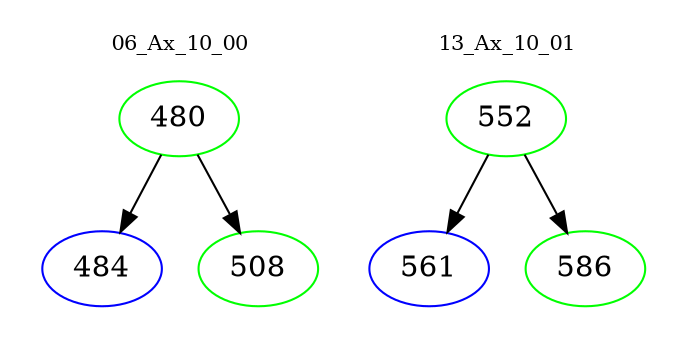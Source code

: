 digraph{
subgraph cluster_0 {
color = white
label = "06_Ax_10_00";
fontsize=10;
T0_480 [label="480", color="green"]
T0_480 -> T0_484 [color="black"]
T0_484 [label="484", color="blue"]
T0_480 -> T0_508 [color="black"]
T0_508 [label="508", color="green"]
}
subgraph cluster_1 {
color = white
label = "13_Ax_10_01";
fontsize=10;
T1_552 [label="552", color="green"]
T1_552 -> T1_561 [color="black"]
T1_561 [label="561", color="blue"]
T1_552 -> T1_586 [color="black"]
T1_586 [label="586", color="green"]
}
}
